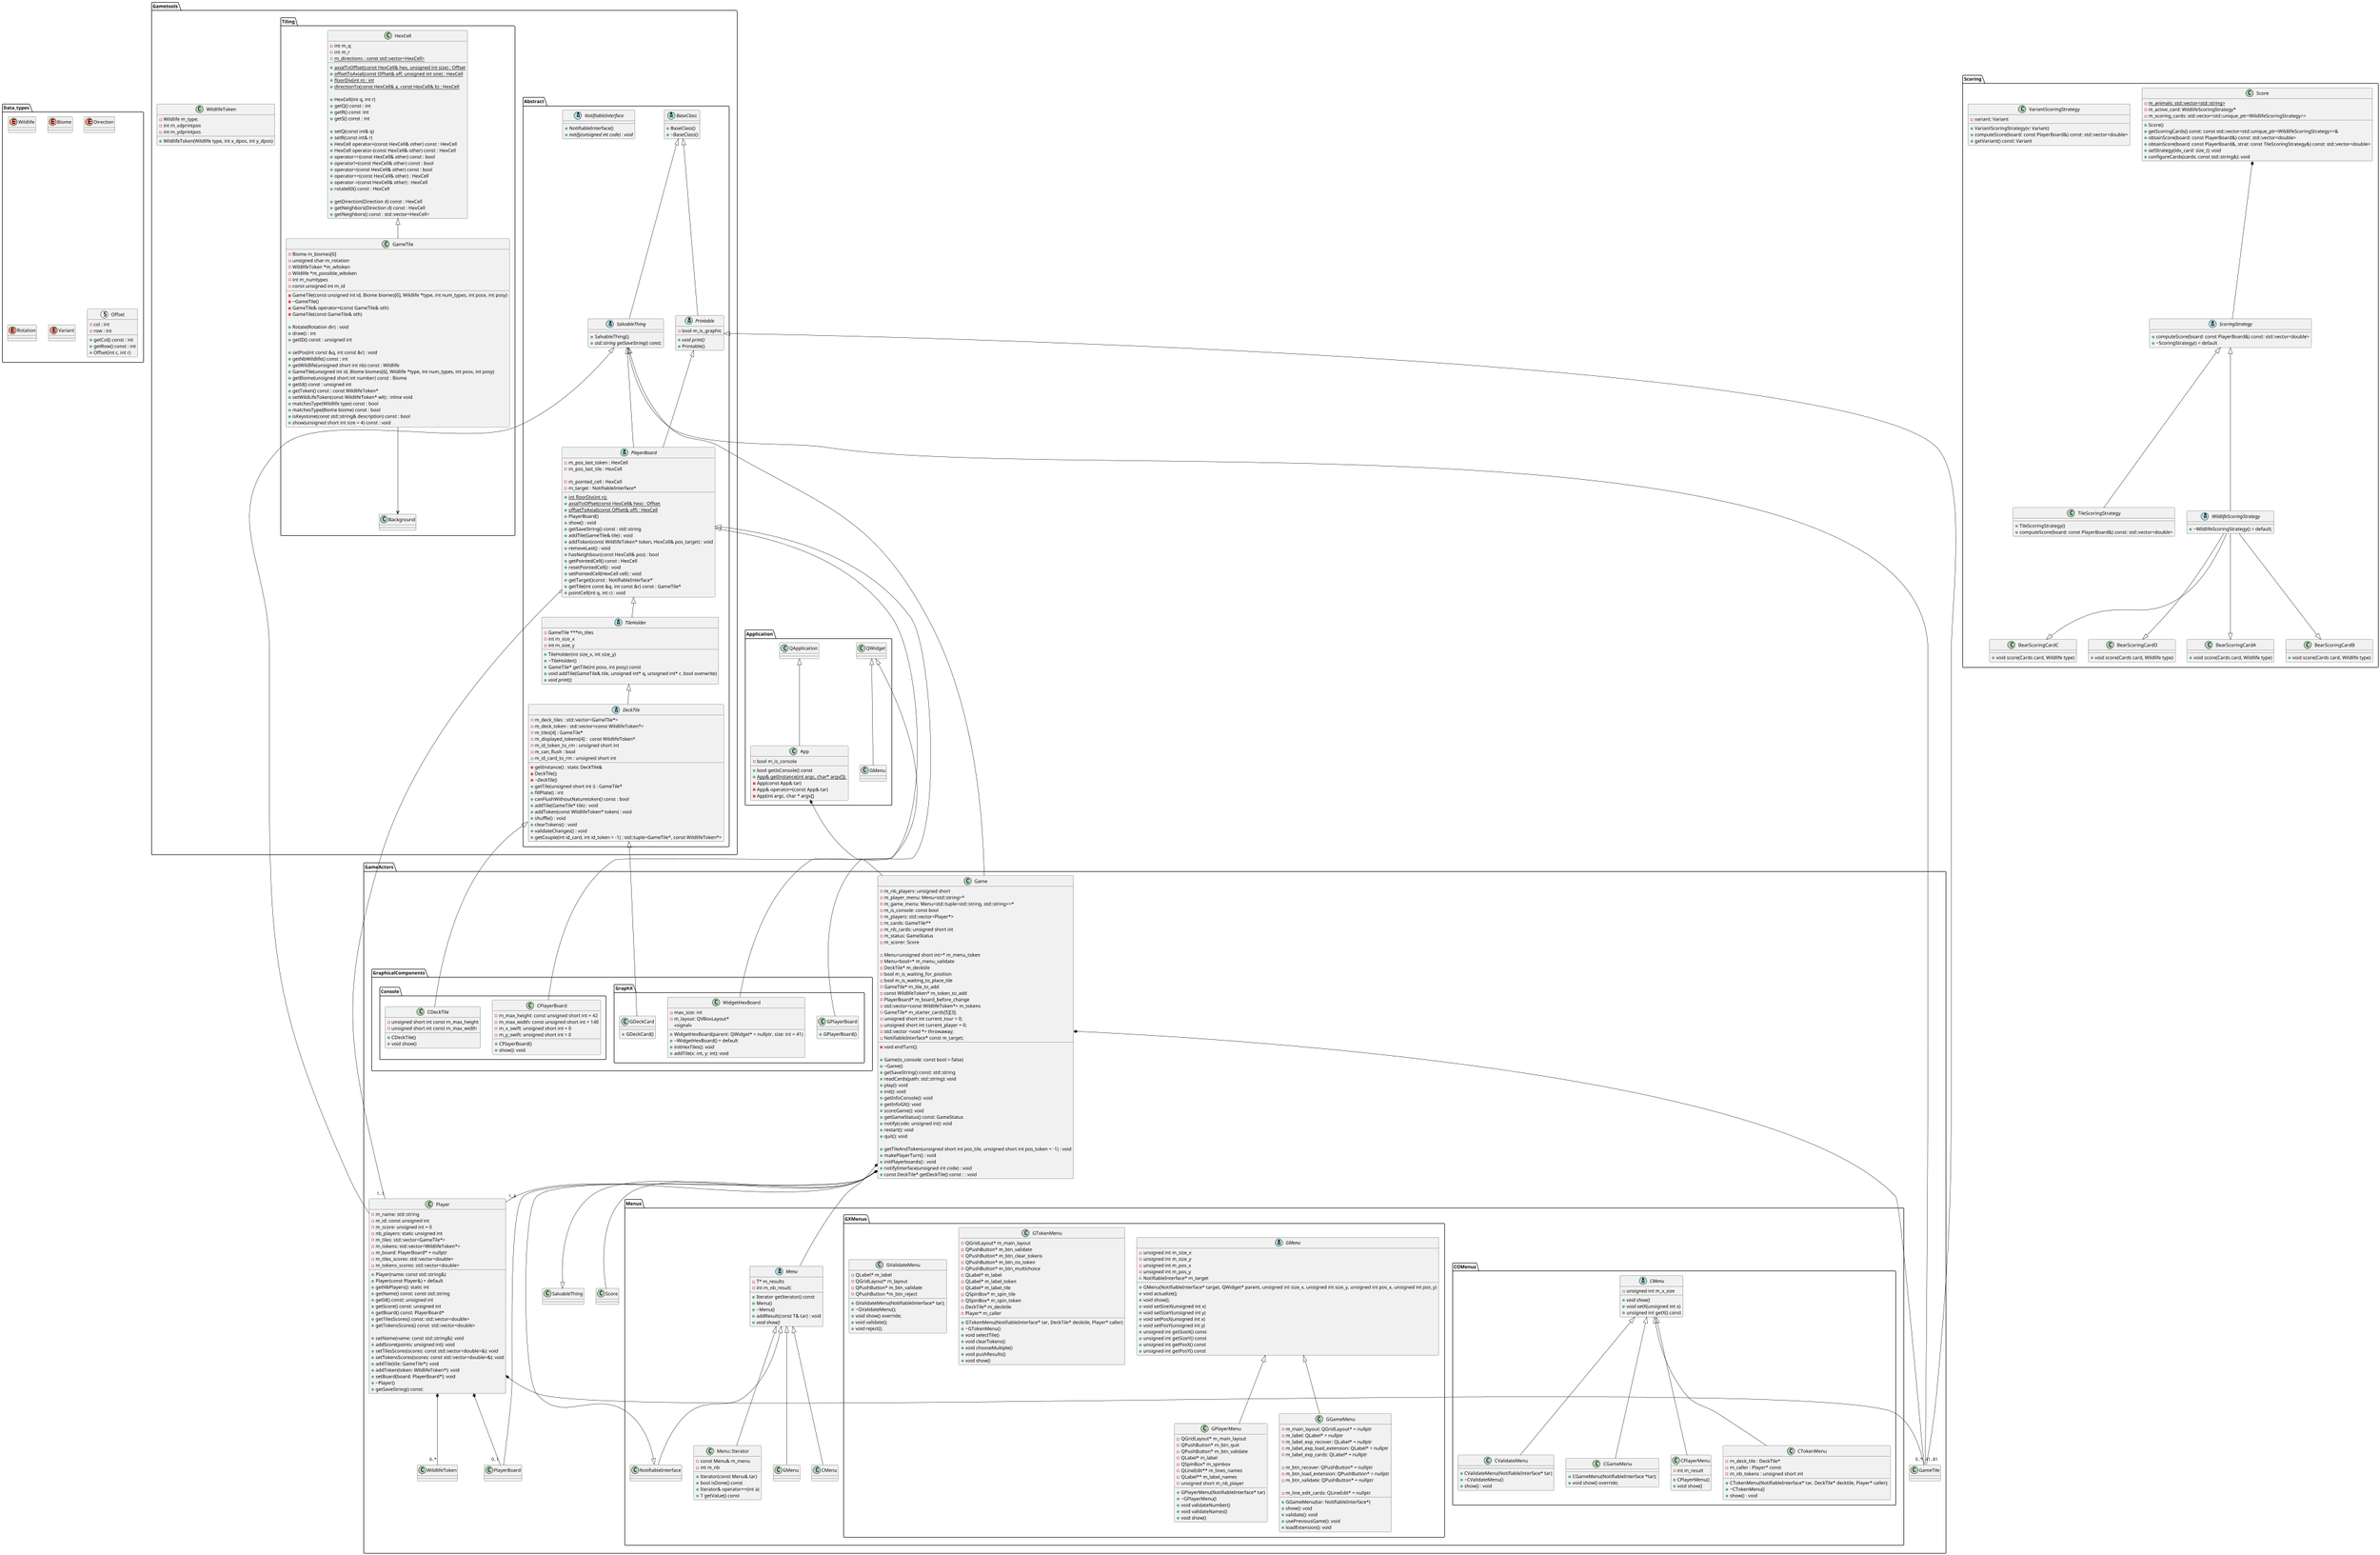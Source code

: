
@startuml UML
scale 0.5

package Data_types {
    enum Wildlife
    enum Biome
    enum Direction
    enum Rotation
    enum Variant
    struct Offset {
        + getCol() const : int
        + getRow() const : int
        + Offset(int c, int r)
        - col : int
        - row : int
    }
}


package GameActors {
    package Menus {
        abstract Menu {
            - T* m_results
            - int m_nb_result;

            + Iterator getIterator() const
            + Menu()
            + ~Menu()
            + addResult(const T& tar) : void
            + {abstract} void show()
        }
        class Menu::Iterator{
            - const Menu& m_menu
            - int m_nb

            + Iterator(const Menu& tar)
            + bool isDone() const
            + Iterator& operator++(int a)
            + T getValue() const
        }

        Menu <|-- Menu::Iterator
        Menu <|-- NotifiableInterface
        Menu <|-- GMenu
        Menu <|-- CMenu

        package COMenus {
            abstract CMenu {
                - unsigned int m_x_size
                + {abstract} void show()
                + void setX(unsigned int x)
                + unsigned int getX() const
            }
            class CGameMenu{
                + CGameMenu(NotifiableInterface *tar);
                + void show() override;
            }
            class CPlayerMenu{
                - int m_result 
                + CPlayerMenu()
                + void show()
            }
            class CTokenMenu {
                - m_deck_tile : DeckTile*
                - m_caller : Player* const
                - m_nb_tokens : unsigned short int 
                + CTokenMenu(NotifiableInterface* tar, DeckTile* decktile, Player* caller);
                + ~CTokenMenu()
                + show() : void
            }
            class CValidateMenu {
                + CValidateMenu(NotifiableInterface* tar)
                + ~CValidateMenu()
                + show() : void
            }
            CMenu <|-- CGameMenu
            CMenu <|-- CPlayerMenu
            CMenu <|-- CTokenMenu
            CMenu <|-- CValidateMenu
        }
        package GXMenus {
            abstract GMenu {
                - unsigned int m_size_x
                - unsigned int m_size_y
                - unsigned int m_pos_x
                - unsigned int m_pos_y
                ~ NotifiableInterface* m_target

                + GMenu(NotifiableInterface* target, QWidget* parent, unsigned int size_x, unsigned int size_y, unsigned int pos_x, unsigned int pos_y)
                + void actualize();
                + void show();
                + void setSizeX(unsigned int x)
                + void setSizeY(unsigned int y)
                + void setPosX(unsigned int x)
                + void setPosY(unsigned int y)
                + unsigned int getSizeX() const
                + unsigned int getSizeY() const
                + unsigned int getPosX() const
                + unsigned int getPosY() const
            }
            class GGameMenu {
                - m_main_layout: QGridLayout* = nullptr
                - m_label: QLabel* = nullptr
                - m_label_exp_recover: QLabel* = nullptr
                - m_label_exp_load_extension: QLabel* = nullptr
                - m_label_exp_cards: QLabel* = nullptr

                - m_btn_recover: QPushButton* = nullptr
                - m_btn_load_extension: QPushButton* = nullptr
                - m_btn_validate: QPushButton* = nullptr

                - m_line_edit_cards: QLineEdit* = nullptr

                + GGameMenu(tar: NotifiableInterface*)
                + show(): void
                + validate(): void
                + usePreviousGame(): void
                + loadExtension(): void
            }
            class GPlayerMenu {
                - QGridLayout* m_main_layout
                - QPushButton* m_btn_quit
                - QPushButton* m_btn_validate
                - QLabel* m_label
                - QSpinBox* m_spinbox
                - QLineEdit** m_lines_names
                - QLabel** m_label_names
            -  unsigned short m_nb_player

                + GPlayerMenu(NotifiableInterface* tar)
                + ~GPlayerMenu()
                + void validateNumber()
                + void validateNames()
                + void show()
            }

            class GTokenMenu {
                - QGridLayout* m_main_layout
                - QPushButton* m_btn_validate
                - QPushButton* m_btn_clear_tokens
                - QPushButton* m_btn_no_token
                - QPushButton* m_btn_multichoice
                - QLabel* m_label
                - QLabel* m_label_token
                - QLabel* m_label_tile
                - QSpinBox* m_spin_tile
                - QSpinBox* m_spin_token
                - DeckTile* m_decktile
                - Player* m_caller

                + GTokenMenu(NotifiableInterface* tar, DeckTile* decktile, Player* caller)
                + ~GTokenMenu()
                + void selectTile()
                + void clearTokens()
                + void chooseMultiple()
                + void pushResults()
                + void show()
            }
            class GValidateMenu {
                - QLabel* m_label
                - QGridLayout* m_layout
                - QPushButton* m_btn_validate
                - QPushButton *m_btn_reject

                + GValidateMenu(NotifiableInterface* tar);
                + ~GValidateMenu();
                + void show() override;
                + void validate();
                + void reject();
            }

            GMenu <|-- GGameMenu
            GMenu  <|-- GPlayerMenu
        }
    }

    package GraphicalComponents {
        package Console {
            class CPlayerBoard {
                - m_max_height: const unsigned short int = 42
                - m_max_width: const unsigned short int = 140
                - m_x_swift: unsigned short int = 0
                - m_y_swift: unsigned short int = 0
                + CPlayerBoard()
                + show(): void
            }
            class CDeckTile {
                - unsigned short int const m_max_height
                - unsigned short int const m_max_width
                + CDeckTile()
                + void show()
            }
        }

        package GraphX {
            class GDeckCard {
                + GDeckCard()
            }
            class GPlayerBoard{
                + GPlayerBoard()
            } 
            class WidgetHexBoard {
                - max_size: int
                - m_layout: QVBoxLayout*
                + WidgetHexBoard(parent: QWidget* = nullptr, size: int = 41)
                + ~WidgetHexBoard() = default
                + initHexTiles(): void
                + addTile(x: int, y: int): void
                <<signal>>
            }
        }
    }

    class Player {
        - m_name: std::string
        - m_id: const unsigned int
        - m_score: unsigned int = 0
        - nb_players: static unsigned int
        - m_tiles: std::vector<GameTile*>
        - m_tokens: std::vector<WildlifeToken*>
        - m_board: PlayerBoard* = nullptr
        - m_tiles_scores: std::vector<double>
        - m_tokens_scores: std::vector<double>

        + Player(name: const std::string&)
        + Player(const Player&) = default
        + getNbPlayers(): static int
        + getName() const: const std::string
        + getId() const: unsigned int
        + getScore() const: unsigned int
        + getBoard() const: PlayerBoard*
        + getTilesScores() const: std::vector<double>
        + getTokensScores() const: std::vector<double>

        + setName(name: const std::string&): void
        + addScore(points: unsigned int): void
        + setTilesScores(scores: const std::vector<double>&): void
        + setTokensScores(scores: const std::vector<double>&): void
        + addTile(tile: GameTile*): void
        + addToken(token: WildlifeToken*): void
        + setBoard(board: PlayerBoard*): void
        + ~Player()
        + getSaveString() const:
    }

    class Game {
        - m_nb_players: unsigned short
        - m_player_menu: Menu<std::string>*
        - m_game_menu: Menu<std::tuple<std::string, std::string>>*
        - m_is_console: const bool
        - m_players: std::vector<Player*>
        - m_cards: GameTile**
        - m_nb_cards: unsigned short int
        - m_status: GameStatus
        - m_scorer: Score

        - Menu<unsigned short int>* m_menu_token
        - Menu<bool>* m_menu_validate
        - DeckTile* m_decktile
        - bool m_is_waiting_for_position
        - bool m_is_waiting_to_place_tile
        - GameTile* m_tile_to_add
        - const WildlifeToken* m_token_to_add
        - PlayerBoard* m_board_before_change
        - std::vector<const WildlifeToken*> m_tokens
        - GameTile* m_starter_cards[5][3];
        - unsigned short int current_tour = 0;
        - unsigned short int current_player = 0;
        - std::vector <void *> throwaway;
        - NotifiableInterface* const m_target;
        - void endTurn();

        + Game(is_console: const bool = false)
        + ~Game()
        + getSaveString() const: std::string
        + readCards(path: std::string): void
        + play(): void
        + init(): void
        + getInfoConsole(): void
        + getInfoGX(): void
        + scoreGame(): void
        + getGameStatus() const: GameStatus
        + notify(code: unsigned int): void
        + restart(): void
        + quit(): void

        + getTileAndToken(unsigned short int pos_tile, unsigned short int pos_token = -1) : void
        + makePlayerTurn() : void
        + initPlayerboards() : void
        + notifyInterface(unsigned int code) : void
        + const DeckTile* getDeckTile() const : : void
    }

    Player *-- "0..1" PlayerBoard
    Player *-- "0..*" GameTile
    Player *-- "0..*" WildlifeToken

    Game --|> SalvableThing
    Game --|> NotifiableInterface
    Game *-- "1..4" Player
    Game *-- PlayerBoard
    Game *-- "41..81" GameTile
    Game *-- Score
    Game *-- Menu
}

package Gametools {
    package Abstract {
        abstract BaseClass{
            + BaseClass()
            + ~BaseClass()
        }

    abstract class DeckTile {
        -m_deck_tiles : std::vector<GameTile*> 
        -m_deck_token : std::vector<const WildlifeToken*> 
        -m_tiles[4] : GameTile* 
        -m_displayed_tokens[4] :  const WildlifeToken* 
        -getInstance() : static DeckTile& 
        -DeckTile();
        - {abstract} ~DeckTile()
        -m_id_token_to_rm : unsigned short int 
        -m_can_flush : bool
        -m_id_card_to_rm : unsigned short int 

        + getTile(unsigned short int i) : GameTile*
        + fillPlate() : int
        + canFlushWithoutNaturetoken() const : bool 
        + addTile(GameTile* tile) : void
        + addToken(const WildlifeToken* token) : void
        + shuffle() : void
        + clearTokens() : void
        + validateChanges() : void
        + getCouple(int id_card, int id_token = -1) : std::tuple<GameTile*, const WildlifeToken*> 
        }

        abstract NotifiableInterface {
            + NotifiableInterface()
            + {abstract} notify(unsigned int code) : void
        }

        abstract Printable {
            - bool m_is_graphic
            + {abstract} void print()
            + Printable()
        }

        abstract class SalvableThing {
            + SalvableThing();
            + {abstract} std::string getSaveString() const;
        }

        abstract class PlayerBoard {
            - m_pos_last_token : HexCell
            - m_pos_last_tile : HexCell

            - m_pointed_cell : HexCell
            - m_target : NotifiableInterface*

            + {static} int floorDiv(int n);
            + {static} axialToOffset(const HexCell& hex) : Offset
            + {static} offsetToAxial(const Offset& off) : HexCell
            + PlayerBoard()
            + show() : void
            + getSaveString() const : std::string
            + addTile(GameTile& tile) : void
            + addToken(const WildlifeToken* token, HexCell& pos_target) : void
            + removeLast() : void
            + hasNeighbour(const HexCell& pos) : bool
            + getPointedCell() const : HexCell
            + resetPointedCell() : void
            + setPointedCell(HexCell cell) : void
            + getTarget()const : NotifiableInterface*
            + getTile(int const &q, int const &r) const : GameTile* 
            + pointCell(int q, int r) : void
        }

        abstract TileHolder {
            - GameTile ***m_tiles
            - int m_size_x
            - int m_size_y

            + TileHolder(int size_x, int size_y)
            + ~TileHolder()
            + GameTile* getTile(int posx, int posy) const
            + void addTile(GameTile& tile, unsigned int* q, unsigned int* r, bool overwrite)
            + {abstract} void print();
        }

        BaseClass <|-- Printable
        BaseClass <|-- SalvableThing

        DeckTile <|-- CDeckTile
        DeckTile <|-- GDeckCard

        Printable <|-- GameTile
        Printable <|-- PlayerBoard

        SalvableThing <|-- Game
        SalvableThing <|-- GameTile
        SalvableThing <|-- PlayerBoard
        SalvableThing <|-- Player

        PlayerBoard <|-- TileHolder 
        PlayerBoard <|-- CPlayerBoard
        PlayerBoard <|-- GPlayerBoard
        PlayerBoard o--  "1..1" Player

        TileHolder <|-- DeckTile 
    }
    package Tiling {
        class GameTile {
            - Biome m_biomes[6]
            - unsigned char m_rotation
            - WildlifeToken *m_wltoken
            - Wildlife *m_possible_wltoken
            - int m_numtypes
            - const unsigned int m_id
            - GameTile(const unsigned int id, Biome biomes[6], Wildlife *type, int num_types, int posx, int posy)
            - ~GameTile()
            - GameTile& operator=(const GameTile& oth)
            - GameTile(const GameTile& oth)

            + Rotate(Rotation dir) : void
            + draw() : int
            + getID() const : unsigned int

            + setPos(int const &q, int const &r) : void 
            + getNbWildlife() const : int
            + getWildlife(unsigned short int nb) const : Wildlife 
            + GameTile(unsigned int id, Biome biomes[6], Wildlife *type, int num_types, int posx, int posy)
            + getBiome(unsigned short int number) const : Biome
            + getId() const : unsigned int
            + getToken() const : const WildlifeToken* 
            + setWildLifeToken(const WildlifeToken* wlt) : inline void 
            + matchesType(Wildlife type) const : bool
            + matchesType(Biome biome) const : bool
            + isKeystone(const std::string& description) const : bool 
            + show(unsigned short int size = 4) const : void

        }
        class HexCell {
            - int m_q
            - int m_r
            + {static} m_directions : const std::vector<HexCell>

            + {static} axialToOffset(const HexCell& hex, unsigned int size) : Offset
            + {static} offsetToAxial(const Offset& off, unsigned int size) : HexCell
            + {static} floorDiv(int n) : int
            + {static} directionTo(const HexCell& a, const HexCell& b) : HexCell

            + HexCell(int q, int r)
            + getQ() const : int
            + getR() const :int
            + getS() const : int

            + setQ(const int& q)
            + setR(const int& r)
            + HexCell operator+(const HexCell& other) const : HexCell
            + HexCell operator-(const HexCell& other) const : HexCell
            + operator==(const HexCell& other) const : bool
            + operator!=(const HexCell& other) const : bool
            + operator<(const HexCell& other) const : bool
            + operator+=(const HexCell& other) : HexCell
            + operator-=(const HexCell& other) : HexCell
            + rotate60() const : HexCell

            + getDirection(Direction d) const : HexCell
            + getNeighbors(Direction d) const : HexCell
            + getNeighbors() const : std::vector<HexCell>
        }

        GameTile --> Background

        HexCell <|-- GameTile
    }

    class WildlifeToken {
        - Wildlife m_type;
        - int m_xdprintpos
        - int m_ydprintpos
        + WildlifeToken(Wildlife type, int x_dpos, int y_dpos)
    }
}



package Scoring {
    class Score {
        - {static} m_animals: std::vector<std::string>
        - m_active_card: WildlifeScoringStrategy*
        - m_scoring_cards: std::vector<std::unique_ptr<WildlifeScoringStrategy>>

        + Score()
        + getScoringCards() const: const std::vector<std::unique_ptr<WildlifeScoringStrategy>>&
        + obtainScore(board: const PlayerBoard&) const: std::vector<double>
        + obtainScore(board: const PlayerBoard&, strat: const TileScoringStrategy&) const: std::vector<double>
        + setStrategy(idx_card: size_t): void
        + configureCards(cards: const std::string&): void
    }

    abstract class ScoringStrategy {
        + computeScore(board: const PlayerBoard&) const: std::vector<double>
        + ~ScoringStrategy() = default
    }

    class TileScoringStrategy { 
        + TileScoringStrategy()
        + computeScore(board: const PlayerBoard&) const: std::vector<double>
    }

    abstract WildlifeScoringStrategy {
        + ~WildlifeScoringStrategy() = default;
    }

    class VariantScoringStrategy {
        - variant: Variant
        + VariantScoringStrategy(v: Variant)
        + computeScore(board: const PlayerBoard&) const: std::vector<double>
        + getVariant() const: Variant
    }


    class BearScoringCardA {
        + void score(Cards card, Wildlife type)
    }
    class BearScoringCardB {
        + void score(Cards card, Wildlife type)
    }
    class BearScoringCardC {
        + void score(Cards card, Wildlife type)
    }
    class BearScoringCardD {
        + void score(Cards card, Wildlife type)
    }

    ScoringStrategy <|-- TileScoringStrategy
    ScoringStrategy <|-- WildlifeScoringStrategy
    Score *-- ScoringStrategy

    WildlifeScoringStrategy --|> BearScoringCardA
    WildlifeScoringStrategy --|> BearScoringCardB
    WildlifeScoringStrategy --|> BearScoringCardC
    WildlifeScoringStrategy --|> BearScoringCardD

}

package Application {
    class QApplication {}

    class QWidget {}

    class App {
        + bool getIsConsole() const
        + {static} App& getInstance(int argc, char* argv[]);
        - App(const App& tar)
        - App& operator=(const App& tar)
        - bool m_is_console
        - App(int argc, char * argv[]
    }

    QApplication <|-- App
    QWidget <|-- GMenu
    QWidget <|-- WidgetHexBoard
    App *-- Game   
}


@enduml

